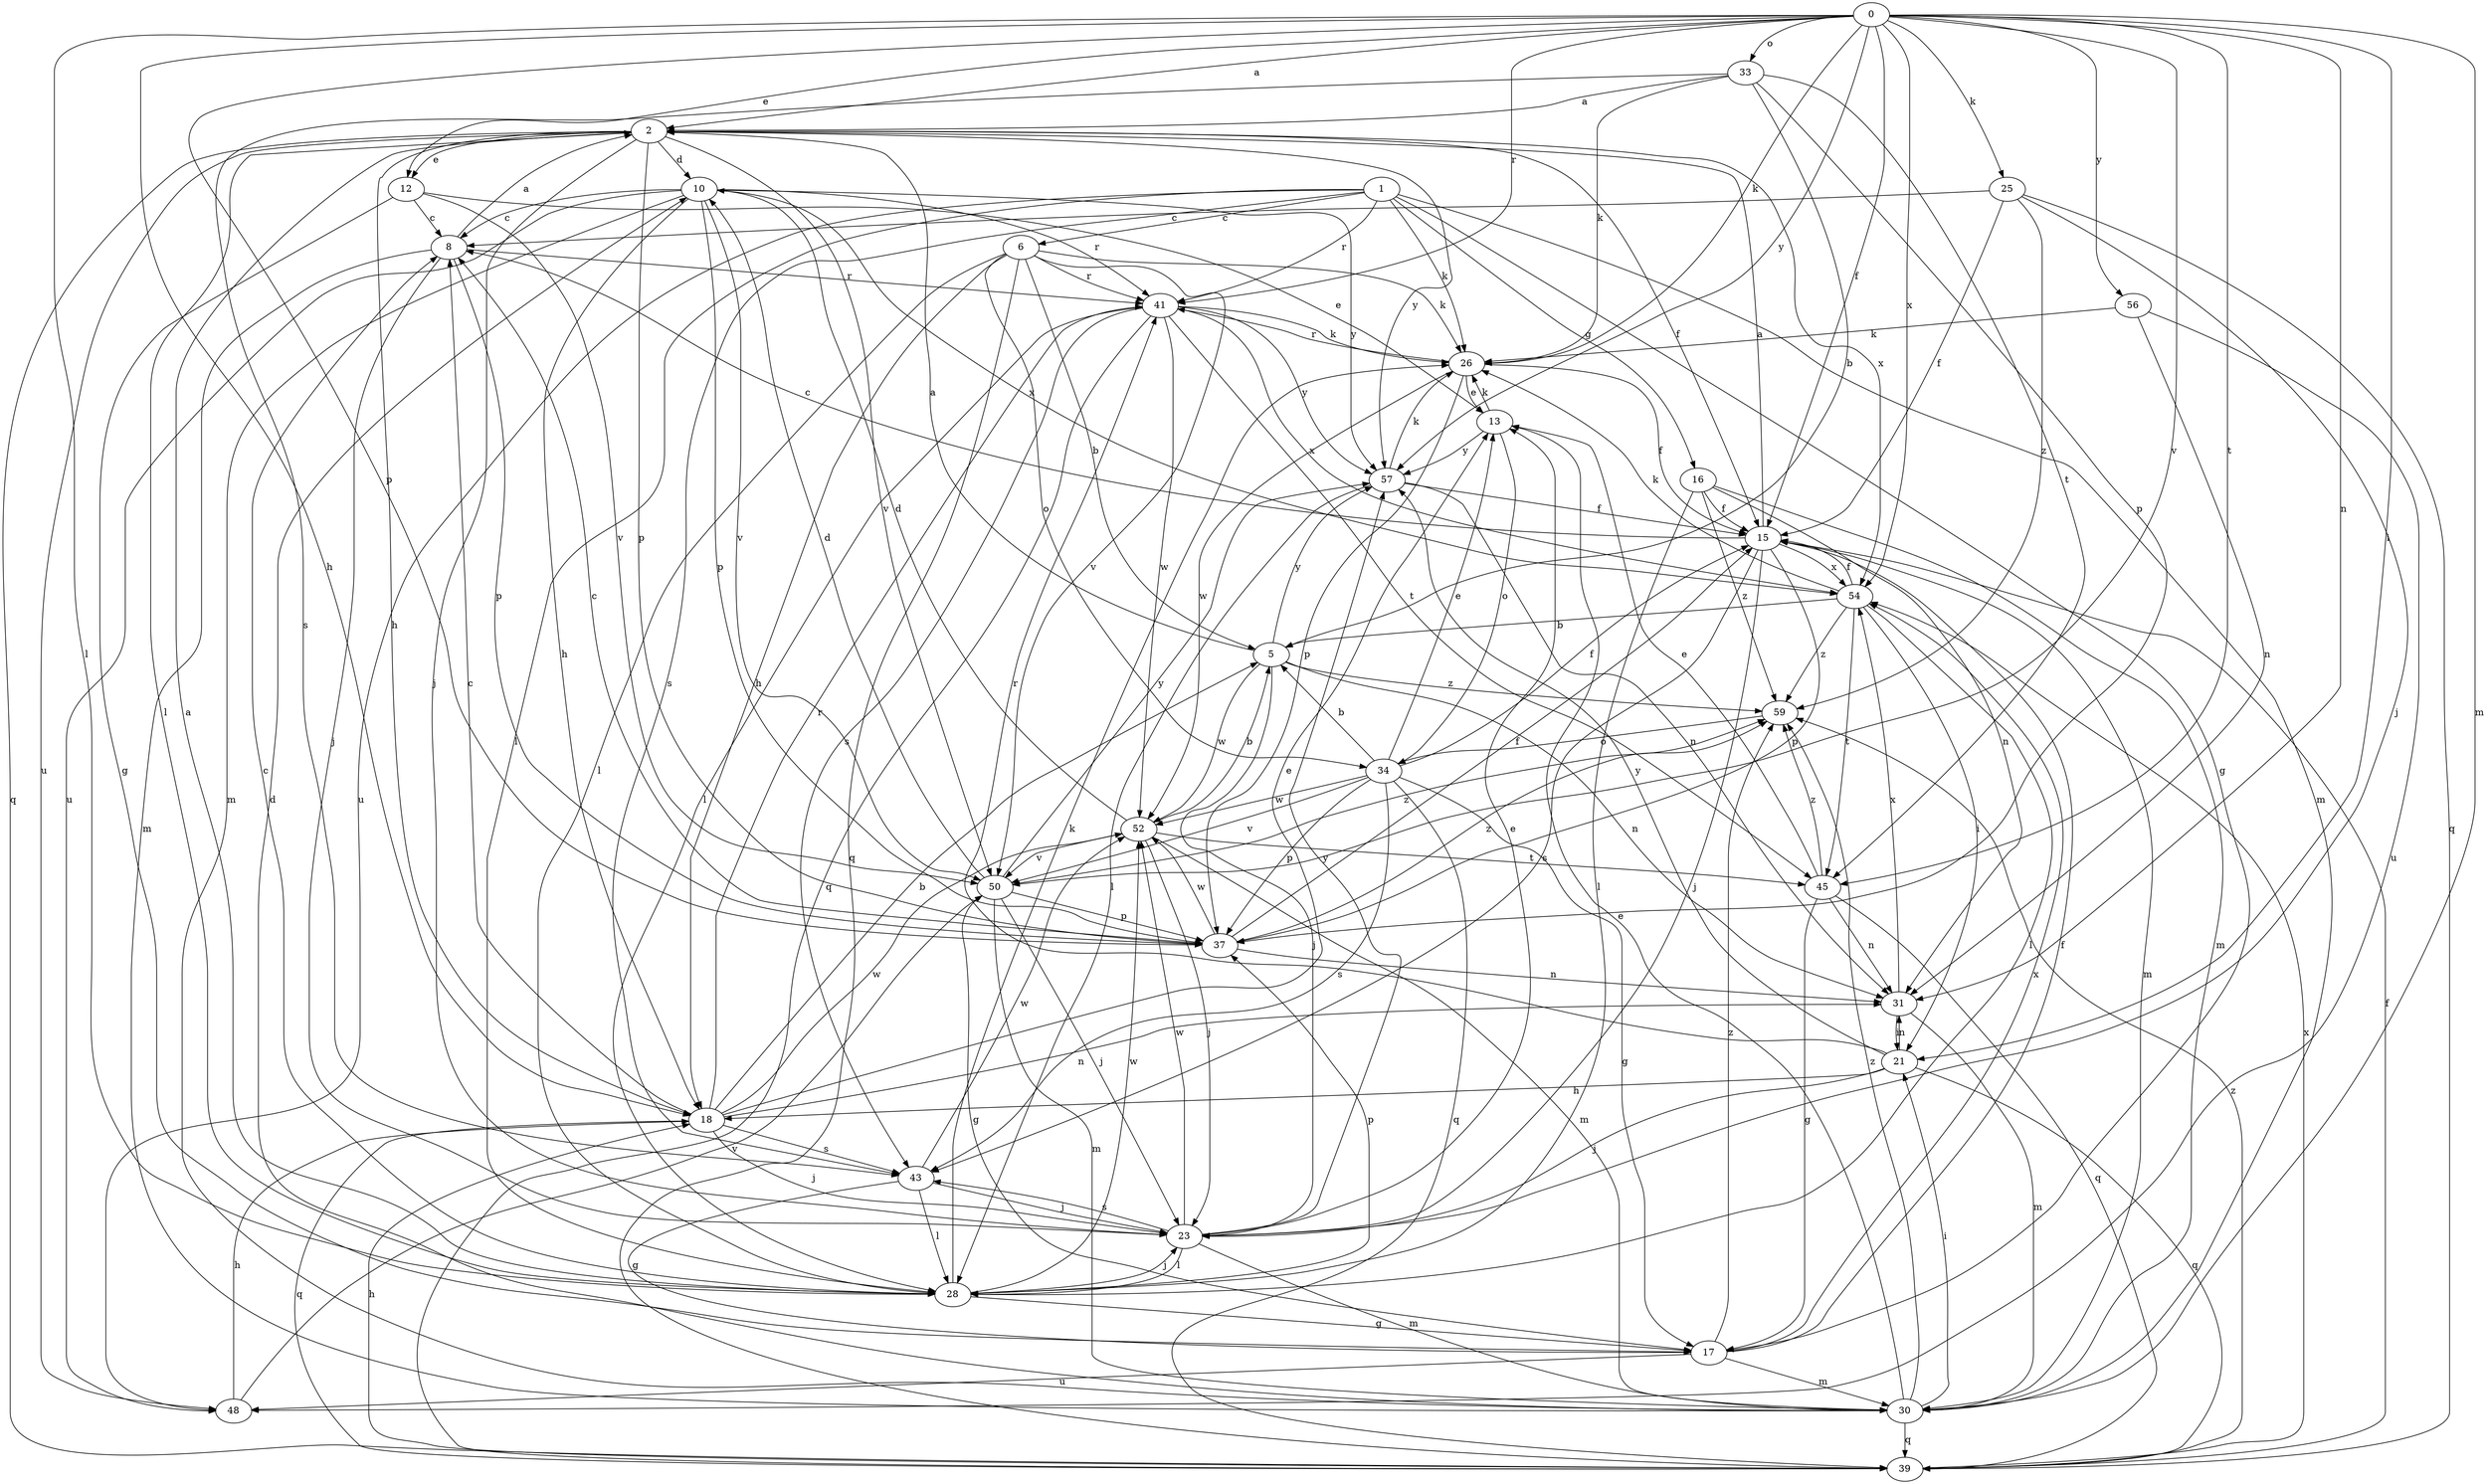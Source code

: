 strict digraph  {
0;
1;
2;
5;
6;
8;
10;
12;
13;
15;
16;
17;
18;
21;
23;
25;
26;
28;
30;
31;
33;
34;
37;
39;
41;
43;
45;
48;
50;
52;
54;
56;
57;
59;
0 -> 2  [label=a];
0 -> 12  [label=e];
0 -> 15  [label=f];
0 -> 18  [label=h];
0 -> 21  [label=i];
0 -> 25  [label=k];
0 -> 26  [label=k];
0 -> 28  [label=l];
0 -> 30  [label=m];
0 -> 31  [label=n];
0 -> 33  [label=o];
0 -> 37  [label=p];
0 -> 41  [label=r];
0 -> 45  [label=t];
0 -> 50  [label=v];
0 -> 54  [label=x];
0 -> 56  [label=y];
0 -> 57  [label=y];
1 -> 6  [label=c];
1 -> 16  [label=g];
1 -> 17  [label=g];
1 -> 26  [label=k];
1 -> 28  [label=l];
1 -> 30  [label=m];
1 -> 41  [label=r];
1 -> 43  [label=s];
1 -> 48  [label=u];
2 -> 10  [label=d];
2 -> 12  [label=e];
2 -> 15  [label=f];
2 -> 18  [label=h];
2 -> 23  [label=j];
2 -> 28  [label=l];
2 -> 37  [label=p];
2 -> 39  [label=q];
2 -> 48  [label=u];
2 -> 50  [label=v];
2 -> 54  [label=x];
2 -> 57  [label=y];
5 -> 2  [label=a];
5 -> 23  [label=j];
5 -> 31  [label=n];
5 -> 52  [label=w];
5 -> 57  [label=y];
5 -> 59  [label=z];
6 -> 5  [label=b];
6 -> 18  [label=h];
6 -> 26  [label=k];
6 -> 28  [label=l];
6 -> 34  [label=o];
6 -> 39  [label=q];
6 -> 41  [label=r];
6 -> 50  [label=v];
8 -> 2  [label=a];
8 -> 23  [label=j];
8 -> 30  [label=m];
8 -> 37  [label=p];
8 -> 41  [label=r];
10 -> 8  [label=c];
10 -> 18  [label=h];
10 -> 30  [label=m];
10 -> 37  [label=p];
10 -> 41  [label=r];
10 -> 48  [label=u];
10 -> 50  [label=v];
10 -> 54  [label=x];
10 -> 57  [label=y];
12 -> 8  [label=c];
12 -> 13  [label=e];
12 -> 17  [label=g];
12 -> 50  [label=v];
13 -> 26  [label=k];
13 -> 34  [label=o];
13 -> 57  [label=y];
15 -> 2  [label=a];
15 -> 8  [label=c];
15 -> 23  [label=j];
15 -> 30  [label=m];
15 -> 37  [label=p];
15 -> 43  [label=s];
15 -> 54  [label=x];
16 -> 15  [label=f];
16 -> 28  [label=l];
16 -> 30  [label=m];
16 -> 31  [label=n];
16 -> 59  [label=z];
17 -> 15  [label=f];
17 -> 30  [label=m];
17 -> 48  [label=u];
17 -> 54  [label=x];
17 -> 59  [label=z];
18 -> 5  [label=b];
18 -> 8  [label=c];
18 -> 13  [label=e];
18 -> 23  [label=j];
18 -> 31  [label=n];
18 -> 39  [label=q];
18 -> 41  [label=r];
18 -> 43  [label=s];
18 -> 52  [label=w];
21 -> 18  [label=h];
21 -> 23  [label=j];
21 -> 31  [label=n];
21 -> 39  [label=q];
21 -> 41  [label=r];
21 -> 57  [label=y];
23 -> 13  [label=e];
23 -> 28  [label=l];
23 -> 30  [label=m];
23 -> 43  [label=s];
23 -> 52  [label=w];
23 -> 57  [label=y];
25 -> 8  [label=c];
25 -> 15  [label=f];
25 -> 23  [label=j];
25 -> 39  [label=q];
25 -> 59  [label=z];
26 -> 13  [label=e];
26 -> 15  [label=f];
26 -> 37  [label=p];
26 -> 41  [label=r];
26 -> 52  [label=w];
28 -> 2  [label=a];
28 -> 8  [label=c];
28 -> 17  [label=g];
28 -> 23  [label=j];
28 -> 26  [label=k];
28 -> 37  [label=p];
28 -> 52  [label=w];
30 -> 10  [label=d];
30 -> 13  [label=e];
30 -> 21  [label=i];
30 -> 39  [label=q];
30 -> 59  [label=z];
31 -> 21  [label=i];
31 -> 30  [label=m];
31 -> 54  [label=x];
33 -> 2  [label=a];
33 -> 5  [label=b];
33 -> 26  [label=k];
33 -> 37  [label=p];
33 -> 43  [label=s];
33 -> 45  [label=t];
34 -> 5  [label=b];
34 -> 13  [label=e];
34 -> 15  [label=f];
34 -> 17  [label=g];
34 -> 37  [label=p];
34 -> 39  [label=q];
34 -> 43  [label=s];
34 -> 50  [label=v];
34 -> 52  [label=w];
37 -> 8  [label=c];
37 -> 15  [label=f];
37 -> 31  [label=n];
37 -> 52  [label=w];
37 -> 59  [label=z];
39 -> 15  [label=f];
39 -> 18  [label=h];
39 -> 54  [label=x];
39 -> 59  [label=z];
41 -> 26  [label=k];
41 -> 28  [label=l];
41 -> 39  [label=q];
41 -> 43  [label=s];
41 -> 45  [label=t];
41 -> 52  [label=w];
41 -> 54  [label=x];
41 -> 57  [label=y];
43 -> 17  [label=g];
43 -> 23  [label=j];
43 -> 28  [label=l];
43 -> 52  [label=w];
45 -> 13  [label=e];
45 -> 17  [label=g];
45 -> 31  [label=n];
45 -> 39  [label=q];
45 -> 59  [label=z];
48 -> 18  [label=h];
48 -> 50  [label=v];
50 -> 10  [label=d];
50 -> 17  [label=g];
50 -> 23  [label=j];
50 -> 30  [label=m];
50 -> 37  [label=p];
50 -> 57  [label=y];
50 -> 59  [label=z];
52 -> 5  [label=b];
52 -> 10  [label=d];
52 -> 23  [label=j];
52 -> 30  [label=m];
52 -> 45  [label=t];
52 -> 50  [label=v];
54 -> 5  [label=b];
54 -> 15  [label=f];
54 -> 21  [label=i];
54 -> 26  [label=k];
54 -> 28  [label=l];
54 -> 45  [label=t];
54 -> 59  [label=z];
56 -> 26  [label=k];
56 -> 31  [label=n];
56 -> 48  [label=u];
57 -> 15  [label=f];
57 -> 26  [label=k];
57 -> 28  [label=l];
57 -> 31  [label=n];
59 -> 34  [label=o];
}
